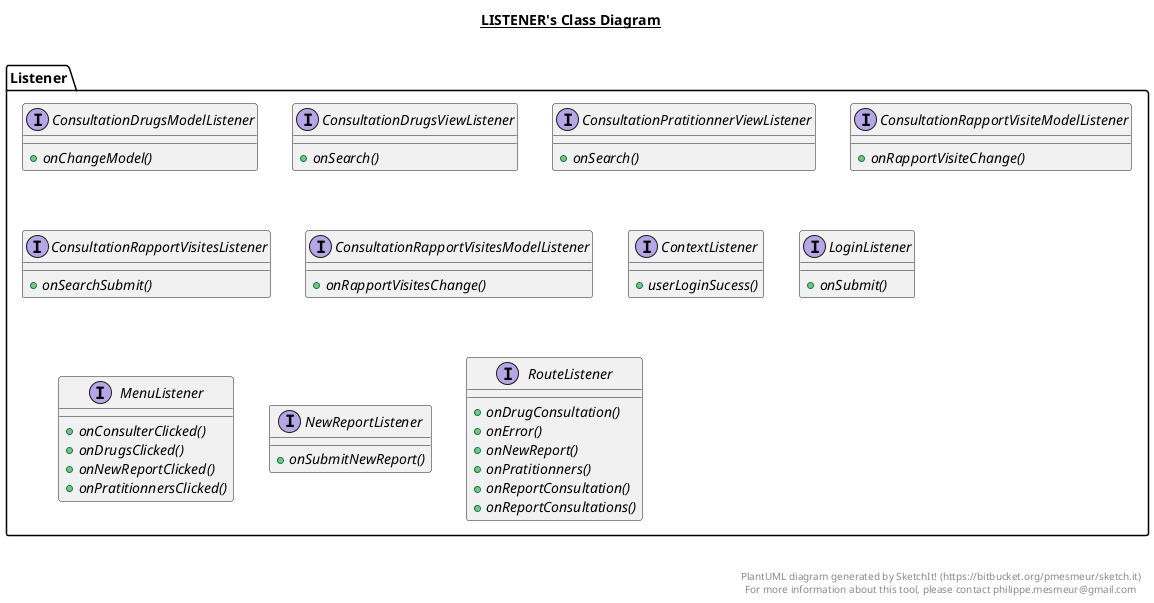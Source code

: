 @startuml

title __LISTENER's Class Diagram__\n

  
    namespace Listener {
      interface Listener.ConsultationDrugsModelListener {
          {abstract} + onChangeModel()
      }
    }

  

  
    namespace Listener {
      interface Listener.ConsultationDrugsViewListener {
          {abstract} + onSearch()
      }
    }

  

  
    namespace Listener {
      interface Listener.ConsultationPratitionnerViewListener {
          {abstract} + onSearch()
      }
    }

  

  
    namespace Listener {
      interface Listener.ConsultationRapportVisiteModelListener {
          {abstract} + onRapportVisiteChange()
      }
    }

  

  
    namespace Listener {
      interface Listener.ConsultationRapportVisitesListener {
          {abstract} + onSearchSubmit()
      }
    }

  

  
    namespace Listener {
      interface Listener.ConsultationRapportVisitesModelListener {
          {abstract} + onRapportVisitesChange()
      }
    }

  

  
    namespace Listener {
      interface Listener.ContextListener {
          {abstract} + userLoginSucess()
      }
    }

  

  
    namespace Listener {
      interface Listener.LoginListener {
          {abstract} + onSubmit()
      }
    }

  

  
    namespace Listener {
      interface Listener.MenuListener {
          {abstract} + onConsulterClicked()
          {abstract} + onDrugsClicked()
          {abstract} + onNewReportClicked()
          {abstract} + onPratitionnersClicked()
      }
    }

  

  
    namespace Listener {
      interface Listener.NewReportListener {
          {abstract} + onSubmitNewReport()
      }
    }

  

  
    namespace Listener {
      interface Listener.RouteListener {
          {abstract} + onDrugConsultation()
          {abstract} + onError()
          {abstract} + onNewReport()
          {abstract} + onPratitionners()
          {abstract} + onReportConsultation()
          {abstract} + onReportConsultations()
      }
    }

  



right footer


PlantUML diagram generated by SketchIt! (https://bitbucket.org/pmesmeur/sketch.it)
For more information about this tool, please contact philippe.mesmeur@gmail.com
endfooter

@enduml
